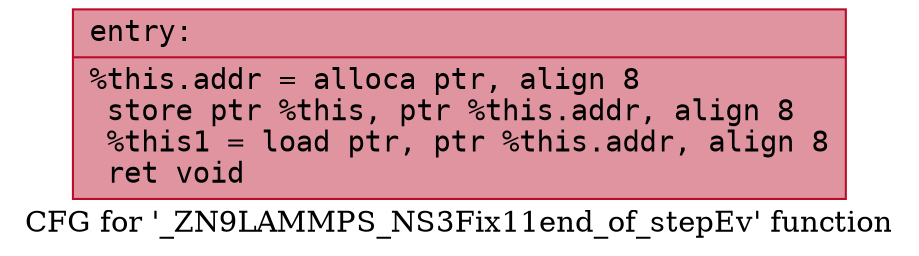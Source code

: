 digraph "CFG for '_ZN9LAMMPS_NS3Fix11end_of_stepEv' function" {
	label="CFG for '_ZN9LAMMPS_NS3Fix11end_of_stepEv' function";

	Node0x560f40d99fb0 [shape=record,color="#b70d28ff", style=filled, fillcolor="#b70d2870" fontname="Courier",label="{entry:\l|  %this.addr = alloca ptr, align 8\l  store ptr %this, ptr %this.addr, align 8\l  %this1 = load ptr, ptr %this.addr, align 8\l  ret void\l}"];
}
